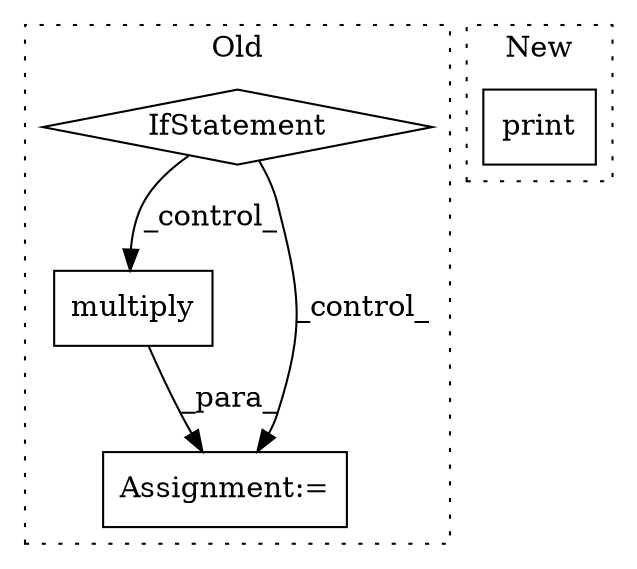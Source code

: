 digraph G {
subgraph cluster0 {
1 [label="multiply" a="32" s="11665,11692" l="9,1" shape="box"];
3 [label="IfStatement" a="25" s="11396,11447" l="4,2" shape="diamond"];
4 [label="Assignment:=" a="7" s="11658" l="1" shape="box"];
label = "Old";
style="dotted";
}
subgraph cluster1 {
2 [label="print" a="32" s="11496,11602" l="6,1" shape="box"];
label = "New";
style="dotted";
}
1 -> 4 [label="_para_"];
3 -> 4 [label="_control_"];
3 -> 1 [label="_control_"];
}